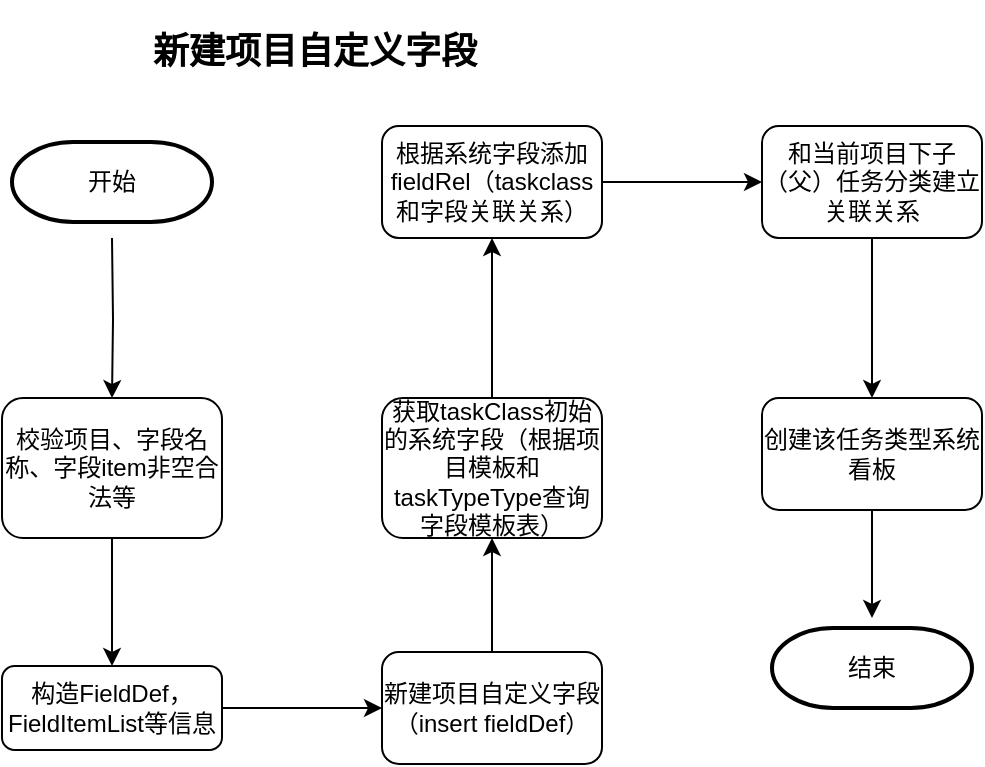 <mxfile version="13.2.4" type="github" pages="2">
  <diagram id="8ww4kMy-OGokvhHyVhnX" name="Page-1">
    <mxGraphModel dx="946" dy="543" grid="1" gridSize="10" guides="1" tooltips="1" connect="1" arrows="1" fold="1" page="1" pageScale="1" pageWidth="827" pageHeight="1169" math="0" shadow="0">
      <root>
        <mxCell id="0" />
        <mxCell id="1" parent="0" />
        <mxCell id="M42jQ0rT6yA7p7nZOS12-2" value="开始" style="strokeWidth=2;html=1;shape=mxgraph.flowchart.terminator;whiteSpace=wrap;" parent="1" vertex="1">
          <mxGeometry x="60" y="102" width="100" height="40" as="geometry" />
        </mxCell>
        <mxCell id="M42jQ0rT6yA7p7nZOS12-65" style="edgeStyle=orthogonalEdgeStyle;rounded=0;orthogonalLoop=1;jettySize=auto;html=1;exitX=0.5;exitY=0;exitDx=0;exitDy=0;entryX=0.5;entryY=0;entryDx=0;entryDy=0;startSize=5;endSize=2;" parent="1" edge="1">
          <mxGeometry relative="1" as="geometry">
            <Array as="points">
              <mxPoint x="464" y="50" />
              <mxPoint x="810" y="50" />
            </Array>
            <mxPoint x="466.5" y="100" as="sourcePoint" />
          </mxGeometry>
        </mxCell>
        <mxCell id="OxR8u_R1TsU7xB-B9-50-8" value="" style="edgeStyle=orthogonalEdgeStyle;rounded=0;orthogonalLoop=1;jettySize=auto;html=1;" parent="1" target="OxR8u_R1TsU7xB-B9-50-7" edge="1">
          <mxGeometry relative="1" as="geometry">
            <mxPoint x="110" y="150" as="sourcePoint" />
          </mxGeometry>
        </mxCell>
        <mxCell id="OxR8u_R1TsU7xB-B9-50-10" value="" style="edgeStyle=orthogonalEdgeStyle;rounded=0;orthogonalLoop=1;jettySize=auto;html=1;" parent="1" source="OxR8u_R1TsU7xB-B9-50-7" target="OxR8u_R1TsU7xB-B9-50-9" edge="1">
          <mxGeometry relative="1" as="geometry" />
        </mxCell>
        <mxCell id="OxR8u_R1TsU7xB-B9-50-7" value="校验项目、字段名称、字段item非空合法等" style="rounded=1;whiteSpace=wrap;html=1;" parent="1" vertex="1">
          <mxGeometry x="55" y="230" width="110" height="70" as="geometry" />
        </mxCell>
        <mxCell id="pND4i8yrlHbNQ3pa0ol_-3" value="" style="edgeStyle=orthogonalEdgeStyle;rounded=0;orthogonalLoop=1;jettySize=auto;html=1;" parent="1" source="OxR8u_R1TsU7xB-B9-50-9" target="pND4i8yrlHbNQ3pa0ol_-2" edge="1">
          <mxGeometry relative="1" as="geometry" />
        </mxCell>
        <mxCell id="OxR8u_R1TsU7xB-B9-50-9" value="构造FieldDef，FieldItemList等信息" style="rounded=1;whiteSpace=wrap;html=1;" parent="1" vertex="1">
          <mxGeometry x="55" y="364" width="110" height="42" as="geometry" />
        </mxCell>
        <mxCell id="pND4i8yrlHbNQ3pa0ol_-5" value="" style="edgeStyle=orthogonalEdgeStyle;rounded=0;orthogonalLoop=1;jettySize=auto;html=1;" parent="1" source="pND4i8yrlHbNQ3pa0ol_-2" target="pND4i8yrlHbNQ3pa0ol_-4" edge="1">
          <mxGeometry relative="1" as="geometry" />
        </mxCell>
        <mxCell id="pND4i8yrlHbNQ3pa0ol_-2" value="新建项目自定义字段（insert fieldDef）" style="rounded=1;whiteSpace=wrap;html=1;" parent="1" vertex="1">
          <mxGeometry x="245" y="357" width="110" height="56" as="geometry" />
        </mxCell>
        <mxCell id="pND4i8yrlHbNQ3pa0ol_-8" value="" style="edgeStyle=orthogonalEdgeStyle;rounded=0;orthogonalLoop=1;jettySize=auto;html=1;" parent="1" source="pND4i8yrlHbNQ3pa0ol_-4" target="pND4i8yrlHbNQ3pa0ol_-7" edge="1">
          <mxGeometry relative="1" as="geometry" />
        </mxCell>
        <mxCell id="pND4i8yrlHbNQ3pa0ol_-4" value="获取taskClass初始的系统字段（根据项目模板和taskTypeType查询字段模板表）" style="rounded=1;whiteSpace=wrap;html=1;" parent="1" vertex="1">
          <mxGeometry x="245" y="230" width="110" height="70" as="geometry" />
        </mxCell>
        <mxCell id="pND4i8yrlHbNQ3pa0ol_-11" value="" style="edgeStyle=orthogonalEdgeStyle;rounded=0;orthogonalLoop=1;jettySize=auto;html=1;" parent="1" source="pND4i8yrlHbNQ3pa0ol_-7" target="pND4i8yrlHbNQ3pa0ol_-10" edge="1">
          <mxGeometry relative="1" as="geometry" />
        </mxCell>
        <mxCell id="pND4i8yrlHbNQ3pa0ol_-7" value="根据系统字段添加fieldRel（taskclass和字段关联关系）" style="rounded=1;whiteSpace=wrap;html=1;" parent="1" vertex="1">
          <mxGeometry x="245" y="94" width="110" height="56" as="geometry" />
        </mxCell>
        <mxCell id="pND4i8yrlHbNQ3pa0ol_-34" value="" style="edgeStyle=orthogonalEdgeStyle;rounded=0;orthogonalLoop=1;jettySize=auto;html=1;" parent="1" source="pND4i8yrlHbNQ3pa0ol_-10" target="pND4i8yrlHbNQ3pa0ol_-33" edge="1">
          <mxGeometry relative="1" as="geometry" />
        </mxCell>
        <mxCell id="pND4i8yrlHbNQ3pa0ol_-10" value="和当前项目下子（父）任务分类建立关联关系" style="rounded=1;whiteSpace=wrap;html=1;" parent="1" vertex="1">
          <mxGeometry x="435" y="94" width="110" height="56" as="geometry" />
        </mxCell>
        <mxCell id="pND4i8yrlHbNQ3pa0ol_-35" style="edgeStyle=orthogonalEdgeStyle;rounded=0;orthogonalLoop=1;jettySize=auto;html=1;exitX=0.5;exitY=1;exitDx=0;exitDy=0;" parent="1" source="pND4i8yrlHbNQ3pa0ol_-33" edge="1">
          <mxGeometry relative="1" as="geometry">
            <mxPoint x="490" y="340" as="targetPoint" />
          </mxGeometry>
        </mxCell>
        <mxCell id="pND4i8yrlHbNQ3pa0ol_-33" value="创建该任务类型系统看板" style="rounded=1;whiteSpace=wrap;html=1;" parent="1" vertex="1">
          <mxGeometry x="435" y="230" width="110" height="56" as="geometry" />
        </mxCell>
        <mxCell id="pND4i8yrlHbNQ3pa0ol_-15" value="&lt;h2&gt;新建项目自定义字段&lt;/h2&gt;" style="text;html=1;align=center;verticalAlign=middle;resizable=0;points=[];autosize=1;" parent="1" vertex="1">
          <mxGeometry x="121" y="32" width="180" height="50" as="geometry" />
        </mxCell>
        <mxCell id="pND4i8yrlHbNQ3pa0ol_-26" value="结束" style="strokeWidth=2;html=1;shape=mxgraph.flowchart.terminator;whiteSpace=wrap;" parent="1" vertex="1">
          <mxGeometry x="440" y="345" width="100" height="40" as="geometry" />
        </mxCell>
      </root>
    </mxGraphModel>
  </diagram>
  <diagram id="x5WwQ41c907MMuJBFhl2" name="第 2 页">
    <mxGraphModel dx="946" dy="543" grid="1" gridSize="10" guides="1" tooltips="1" connect="1" arrows="1" fold="1" page="1" pageScale="1" pageWidth="827" pageHeight="1169" math="0" shadow="0">
      <root>
        <mxCell id="gtI7pecNNH2SfoeVNV7F-0" />
        <mxCell id="gtI7pecNNH2SfoeVNV7F-1" parent="gtI7pecNNH2SfoeVNV7F-0" />
        <mxCell id="gtI7pecNNH2SfoeVNV7F-2" value="开始" style="strokeWidth=2;html=1;shape=mxgraph.flowchart.terminator;whiteSpace=wrap;" vertex="1" parent="gtI7pecNNH2SfoeVNV7F-1">
          <mxGeometry x="60" y="102" width="100" height="40" as="geometry" />
        </mxCell>
        <mxCell id="gtI7pecNNH2SfoeVNV7F-3" value="" style="edgeStyle=orthogonalEdgeStyle;rounded=0;orthogonalLoop=1;jettySize=auto;html=1;" edge="1" parent="gtI7pecNNH2SfoeVNV7F-1" target="gtI7pecNNH2SfoeVNV7F-5">
          <mxGeometry relative="1" as="geometry">
            <mxPoint x="110" y="150" as="sourcePoint" />
          </mxGeometry>
        </mxCell>
        <mxCell id="gtI7pecNNH2SfoeVNV7F-4" value="" style="edgeStyle=orthogonalEdgeStyle;rounded=0;orthogonalLoop=1;jettySize=auto;html=1;" edge="1" parent="gtI7pecNNH2SfoeVNV7F-1" source="gtI7pecNNH2SfoeVNV7F-5" target="gtI7pecNNH2SfoeVNV7F-7">
          <mxGeometry relative="1" as="geometry" />
        </mxCell>
        <mxCell id="gtI7pecNNH2SfoeVNV7F-5" value="校验项目、字段名称、字段item非空合法等" style="rounded=1;whiteSpace=wrap;html=1;" vertex="1" parent="gtI7pecNNH2SfoeVNV7F-1">
          <mxGeometry x="55" y="230" width="110" height="70" as="geometry" />
        </mxCell>
        <mxCell id="gtI7pecNNH2SfoeVNV7F-6" value="" style="edgeStyle=orthogonalEdgeStyle;rounded=0;orthogonalLoop=1;jettySize=auto;html=1;" edge="1" parent="gtI7pecNNH2SfoeVNV7F-1" source="gtI7pecNNH2SfoeVNV7F-7" target="gtI7pecNNH2SfoeVNV7F-9">
          <mxGeometry relative="1" as="geometry" />
        </mxCell>
        <mxCell id="gtI7pecNNH2SfoeVNV7F-7" value="构造FieldDef，FieldItemList等信息" style="rounded=1;whiteSpace=wrap;html=1;" vertex="1" parent="gtI7pecNNH2SfoeVNV7F-1">
          <mxGeometry x="55" y="364" width="110" height="42" as="geometry" />
        </mxCell>
        <mxCell id="gtI7pecNNH2SfoeVNV7F-8" value="" style="edgeStyle=orthogonalEdgeStyle;rounded=0;orthogonalLoop=1;jettySize=auto;html=1;" edge="1" parent="gtI7pecNNH2SfoeVNV7F-1" source="gtI7pecNNH2SfoeVNV7F-9" target="gtI7pecNNH2SfoeVNV7F-11">
          <mxGeometry relative="1" as="geometry" />
        </mxCell>
        <mxCell id="gtI7pecNNH2SfoeVNV7F-9" value="新建项目自定义字段（insert fieldDef）" style="rounded=1;whiteSpace=wrap;html=1;" vertex="1" parent="gtI7pecNNH2SfoeVNV7F-1">
          <mxGeometry x="245" y="357" width="110" height="56" as="geometry" />
        </mxCell>
        <mxCell id="gtI7pecNNH2SfoeVNV7F-10" style="edgeStyle=orthogonalEdgeStyle;rounded=0;orthogonalLoop=1;jettySize=auto;html=1;exitX=1;exitY=0.5;exitDx=0;exitDy=0;" edge="1" parent="gtI7pecNNH2SfoeVNV7F-1" source="gtI7pecNNH2SfoeVNV7F-11" target="gtI7pecNNH2SfoeVNV7F-13">
          <mxGeometry relative="1" as="geometry" />
        </mxCell>
        <mxCell id="gtI7pecNNH2SfoeVNV7F-11" value="新建fieldItems(fieldKey关联)" style="rounded=1;whiteSpace=wrap;html=1;" vertex="1" parent="gtI7pecNNH2SfoeVNV7F-1">
          <mxGeometry x="245" y="230" width="110" height="70" as="geometry" />
        </mxCell>
        <mxCell id="gtI7pecNNH2SfoeVNV7F-12" value="&lt;h2&gt;新建项目自定义字段&lt;/h2&gt;" style="text;html=1;align=center;verticalAlign=middle;resizable=0;points=[];autosize=1;" vertex="1" parent="gtI7pecNNH2SfoeVNV7F-1">
          <mxGeometry x="121" y="32" width="180" height="50" as="geometry" />
        </mxCell>
        <mxCell id="gtI7pecNNH2SfoeVNV7F-13" value="结束" style="strokeWidth=2;html=1;shape=mxgraph.flowchart.terminator;whiteSpace=wrap;" vertex="1" parent="gtI7pecNNH2SfoeVNV7F-1">
          <mxGeometry x="440" y="245" width="100" height="40" as="geometry" />
        </mxCell>
      </root>
    </mxGraphModel>
  </diagram>
</mxfile>
